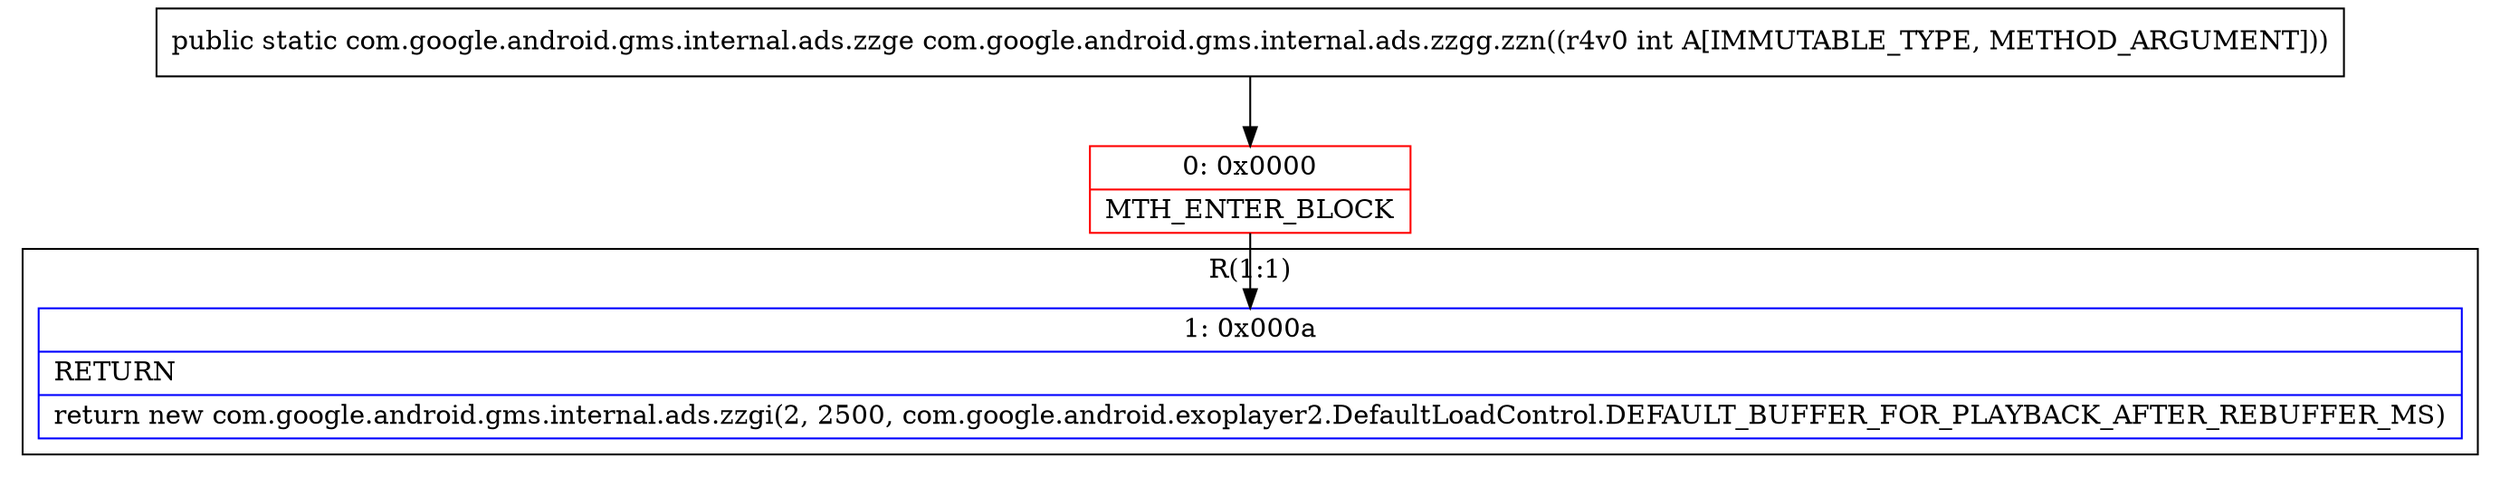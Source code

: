 digraph "CFG forcom.google.android.gms.internal.ads.zzgg.zzn(I)Lcom\/google\/android\/gms\/internal\/ads\/zzge;" {
subgraph cluster_Region_645565224 {
label = "R(1:1)";
node [shape=record,color=blue];
Node_1 [shape=record,label="{1\:\ 0x000a|RETURN\l|return new com.google.android.gms.internal.ads.zzgi(2, 2500, com.google.android.exoplayer2.DefaultLoadControl.DEFAULT_BUFFER_FOR_PLAYBACK_AFTER_REBUFFER_MS)\l}"];
}
Node_0 [shape=record,color=red,label="{0\:\ 0x0000|MTH_ENTER_BLOCK\l}"];
MethodNode[shape=record,label="{public static com.google.android.gms.internal.ads.zzge com.google.android.gms.internal.ads.zzgg.zzn((r4v0 int A[IMMUTABLE_TYPE, METHOD_ARGUMENT])) }"];
MethodNode -> Node_0;
Node_0 -> Node_1;
}

